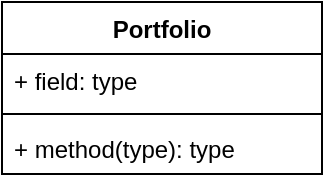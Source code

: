 <mxfile version="20.8.11" type="device"><diagram name="Page-1" id="G9vHUD_M0ds1XU1QRjDD"><mxGraphModel dx="1434" dy="735" grid="1" gridSize="10" guides="1" tooltips="1" connect="1" arrows="1" fold="1" page="1" pageScale="1" pageWidth="1600" pageHeight="900" math="0" shadow="0"><root><mxCell id="0"/><mxCell id="1" parent="0"/><mxCell id="IsYtp868ghjFk3HTMJZs-1" value="Portfolio" style="swimlane;fontStyle=1;align=center;verticalAlign=top;childLayout=stackLayout;horizontal=1;startSize=26;horizontalStack=0;resizeParent=1;resizeParentMax=0;resizeLast=0;collapsible=1;marginBottom=0;" vertex="1" parent="1"><mxGeometry x="420" y="260" width="160" height="86" as="geometry"/></mxCell><mxCell id="IsYtp868ghjFk3HTMJZs-2" value="+ field: type" style="text;strokeColor=none;fillColor=none;align=left;verticalAlign=top;spacingLeft=4;spacingRight=4;overflow=hidden;rotatable=0;points=[[0,0.5],[1,0.5]];portConstraint=eastwest;" vertex="1" parent="IsYtp868ghjFk3HTMJZs-1"><mxGeometry y="26" width="160" height="26" as="geometry"/></mxCell><mxCell id="IsYtp868ghjFk3HTMJZs-3" value="" style="line;strokeWidth=1;fillColor=none;align=left;verticalAlign=middle;spacingTop=-1;spacingLeft=3;spacingRight=3;rotatable=0;labelPosition=right;points=[];portConstraint=eastwest;strokeColor=inherit;" vertex="1" parent="IsYtp868ghjFk3HTMJZs-1"><mxGeometry y="52" width="160" height="8" as="geometry"/></mxCell><mxCell id="IsYtp868ghjFk3HTMJZs-4" value="+ method(type): type" style="text;strokeColor=none;fillColor=none;align=left;verticalAlign=top;spacingLeft=4;spacingRight=4;overflow=hidden;rotatable=0;points=[[0,0.5],[1,0.5]];portConstraint=eastwest;" vertex="1" parent="IsYtp868ghjFk3HTMJZs-1"><mxGeometry y="60" width="160" height="26" as="geometry"/></mxCell></root></mxGraphModel></diagram></mxfile>